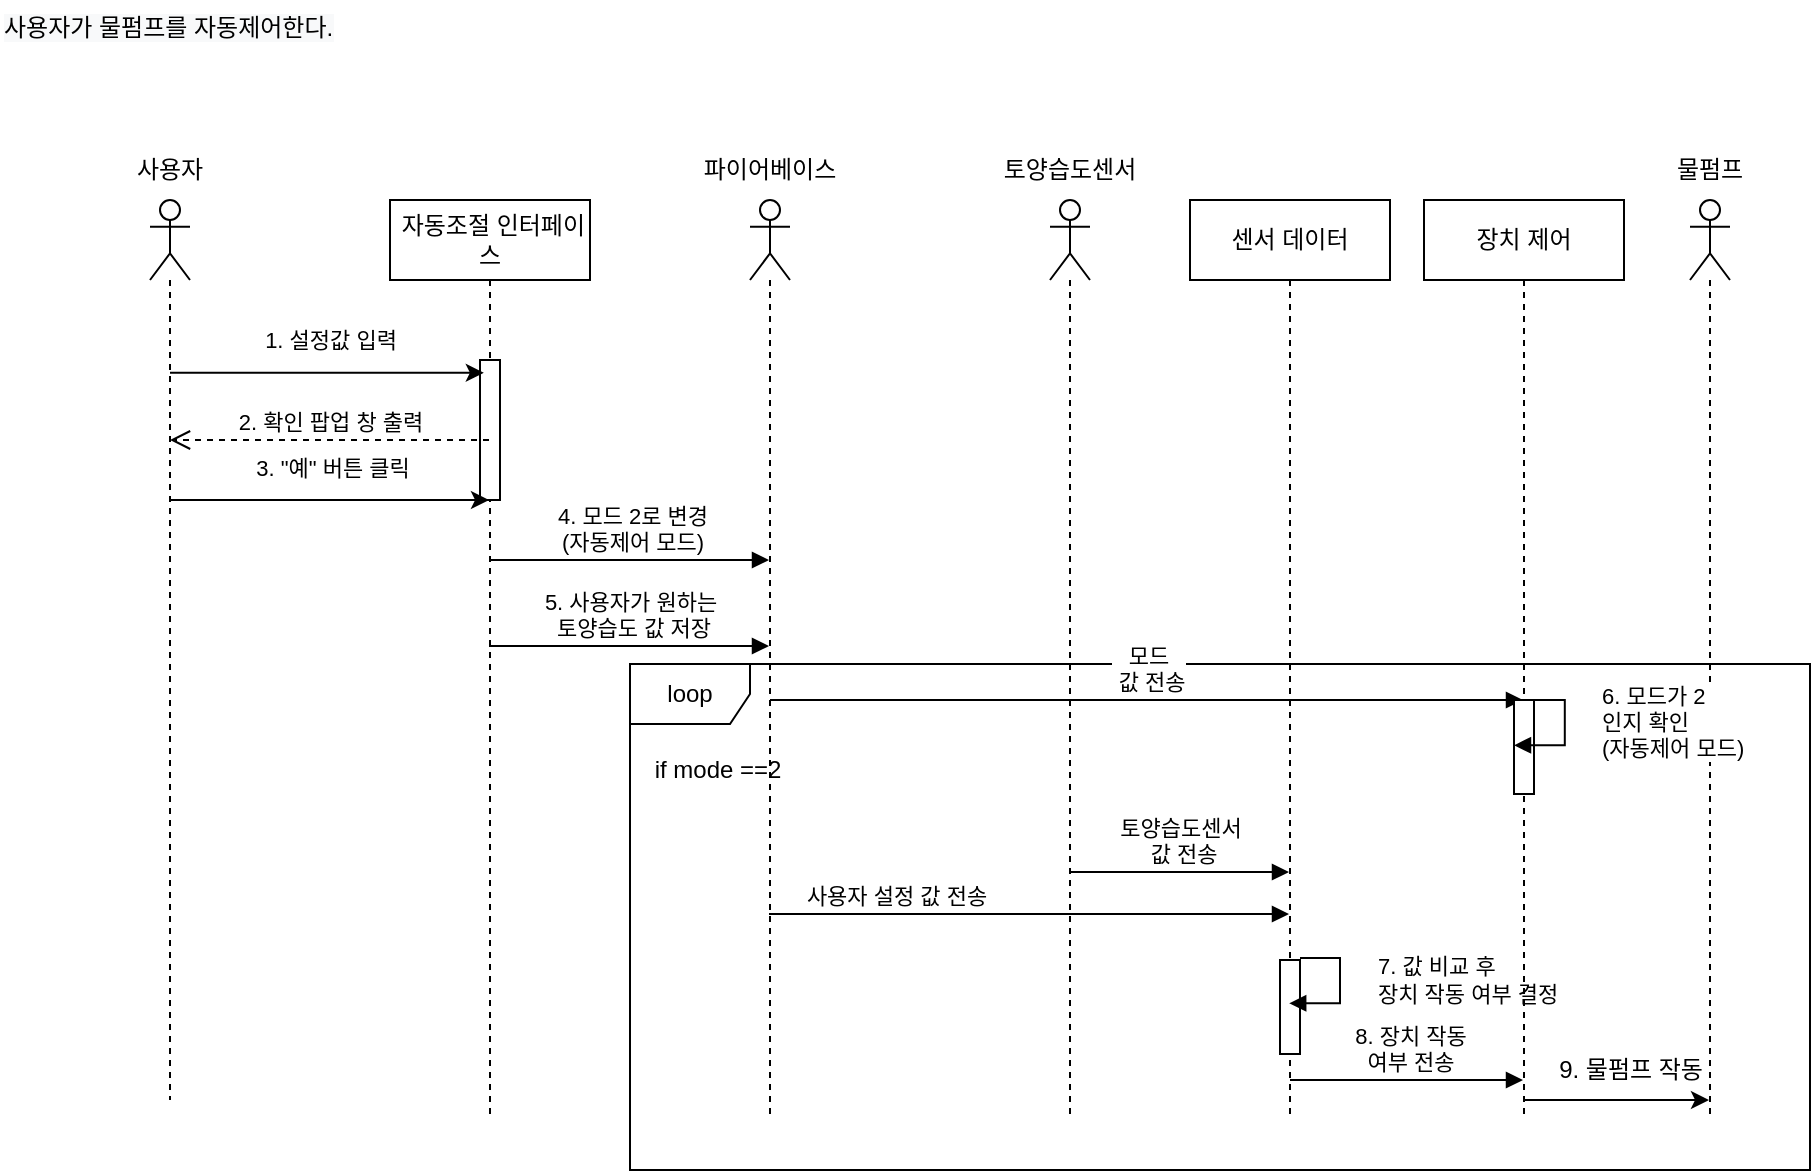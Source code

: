 <mxfile version="20.5.3" type="github">
  <diagram id="Z_jb_i1OUhFMdzfZDqN_" name="페이지-1">
    <mxGraphModel dx="1038" dy="571" grid="1" gridSize="10" guides="1" tooltips="1" connect="1" arrows="1" fold="1" page="1" pageScale="1" pageWidth="827" pageHeight="1169" math="0" shadow="0">
      <root>
        <mxCell id="0" />
        <mxCell id="1" parent="0" />
        <mxCell id="ybVhzSZ3yJq0IbKlZSbC-1" value="&lt;span style=&quot;color: rgb(0, 0, 0); font-family: Helvetica; font-size: 12px; font-style: normal; font-variant-ligatures: normal; font-variant-caps: normal; font-weight: 400; letter-spacing: normal; orphans: 2; text-align: center; text-indent: 0px; text-transform: none; widows: 2; word-spacing: 0px; -webkit-text-stroke-width: 0px; background-color: rgb(248, 249, 250); text-decoration-thickness: initial; text-decoration-style: initial; text-decoration-color: initial; float: none; display: inline !important;&quot;&gt;사용자가 물펌프를 자동제어한다.&lt;/span&gt;" style="text;whiteSpace=wrap;html=1;" parent="1" vertex="1">
          <mxGeometry x="15" width="260" height="40" as="geometry" />
        </mxCell>
        <mxCell id="ybVhzSZ3yJq0IbKlZSbC-16" value="loop" style="shape=umlFrame;whiteSpace=wrap;html=1;" parent="1" vertex="1">
          <mxGeometry x="330" y="332" width="590" height="253" as="geometry" />
        </mxCell>
        <mxCell id="ybVhzSZ3yJq0IbKlZSbC-7" value="&amp;nbsp;자동조절 인터페이스" style="shape=umlLifeline;perimeter=lifelinePerimeter;whiteSpace=wrap;html=1;container=1;collapsible=0;recursiveResize=0;outlineConnect=0;" parent="1" vertex="1">
          <mxGeometry x="210" y="100" width="100" height="460" as="geometry" />
        </mxCell>
        <mxCell id="ybVhzSZ3yJq0IbKlZSbC-27" value="" style="html=1;points=[];perimeter=orthogonalPerimeter;" parent="ybVhzSZ3yJq0IbKlZSbC-7" vertex="1">
          <mxGeometry x="45" y="80" width="10" height="70" as="geometry" />
        </mxCell>
        <mxCell id="ybVhzSZ3yJq0IbKlZSbC-10" value="센서 데이터" style="shape=umlLifeline;perimeter=lifelinePerimeter;whiteSpace=wrap;html=1;container=1;collapsible=0;recursiveResize=0;outlineConnect=0;" parent="1" vertex="1">
          <mxGeometry x="610" y="100" width="100" height="460" as="geometry" />
        </mxCell>
        <mxCell id="kuCBZX1RvtrEEPZ2ifss-1" value="" style="html=1;points=[];perimeter=orthogonalPerimeter;" parent="ybVhzSZ3yJq0IbKlZSbC-10" vertex="1">
          <mxGeometry x="45" y="380" width="10" height="47" as="geometry" />
        </mxCell>
        <mxCell id="kuCBZX1RvtrEEPZ2ifss-2" value="7. 값 비교 후&amp;nbsp;&lt;br&gt;장치 작동 여부 결정" style="edgeStyle=orthogonalEdgeStyle;html=1;align=left;spacingLeft=2;endArrow=block;rounded=0;entryX=0.96;entryY=1.022;entryDx=0;entryDy=0;entryPerimeter=0;" parent="ybVhzSZ3yJq0IbKlZSbC-10" edge="1">
          <mxGeometry x="-0.088" y="15" relative="1" as="geometry">
            <mxPoint x="55" y="379" as="sourcePoint" />
            <Array as="points">
              <mxPoint x="55" y="379" />
              <mxPoint x="75" y="379" />
              <mxPoint x="75" y="402" />
            </Array>
            <mxPoint as="offset" />
            <mxPoint x="49.6" y="401.64" as="targetPoint" />
          </mxGeometry>
        </mxCell>
        <mxCell id="ybVhzSZ3yJq0IbKlZSbC-12" value="5. 사용자가 원하는&lt;br&gt;&amp;nbsp;토양습도 값 저장" style="html=1;verticalAlign=bottom;endArrow=block;rounded=0;" parent="1" edge="1">
          <mxGeometry width="80" relative="1" as="geometry">
            <mxPoint x="259.5" y="323" as="sourcePoint" />
            <mxPoint x="399.5" y="323" as="targetPoint" />
            <Array as="points">
              <mxPoint x="350" y="323" />
            </Array>
          </mxGeometry>
        </mxCell>
        <mxCell id="ybVhzSZ3yJq0IbKlZSbC-13" value="토양습도센서&lt;br&gt;&amp;nbsp;값 전송" style="html=1;verticalAlign=bottom;endArrow=block;rounded=0;" parent="1" target="ybVhzSZ3yJq0IbKlZSbC-10" edge="1">
          <mxGeometry width="80" relative="1" as="geometry">
            <mxPoint x="549.5" y="436" as="sourcePoint" />
            <mxPoint x="729.5" y="436" as="targetPoint" />
            <Array as="points" />
          </mxGeometry>
        </mxCell>
        <mxCell id="ybVhzSZ3yJq0IbKlZSbC-15" value="사용자 설정 값 전송" style="html=1;verticalAlign=bottom;endArrow=block;rounded=0;" parent="1" target="ybVhzSZ3yJq0IbKlZSbC-10" edge="1">
          <mxGeometry x="-0.512" width="80" relative="1" as="geometry">
            <mxPoint x="399.5" y="457" as="sourcePoint" />
            <mxPoint x="729.5" y="457" as="targetPoint" />
            <Array as="points">
              <mxPoint x="577" y="457" />
            </Array>
            <mxPoint as="offset" />
          </mxGeometry>
        </mxCell>
        <mxCell id="7uDiEInkqKDjhfE1Xtkq-2" value="" style="shape=umlLifeline;participant=umlActor;perimeter=lifelinePerimeter;whiteSpace=wrap;html=1;container=1;collapsible=0;recursiveResize=0;verticalAlign=top;spacingTop=36;outlineConnect=0;" parent="1" vertex="1">
          <mxGeometry x="860" y="100" width="20" height="460" as="geometry" />
        </mxCell>
        <mxCell id="7uDiEInkqKDjhfE1Xtkq-3" value="" style="shape=umlLifeline;participant=umlActor;perimeter=lifelinePerimeter;whiteSpace=wrap;html=1;container=1;collapsible=0;recursiveResize=0;verticalAlign=top;spacingTop=36;outlineConnect=0;" parent="1" vertex="1">
          <mxGeometry x="390" y="100" width="20" height="460" as="geometry" />
        </mxCell>
        <mxCell id="7uDiEInkqKDjhfE1Xtkq-15" value="1. 설정값 입력" style="edgeStyle=orthogonalEdgeStyle;rounded=0;orthogonalLoop=1;jettySize=auto;html=1;entryX=0.191;entryY=0.091;entryDx=0;entryDy=0;entryPerimeter=0;" parent="1" source="7uDiEInkqKDjhfE1Xtkq-4" target="ybVhzSZ3yJq0IbKlZSbC-27" edge="1">
          <mxGeometry x="0.018" y="16" relative="1" as="geometry">
            <Array as="points">
              <mxPoint x="180" y="186" />
            </Array>
            <mxPoint as="offset" />
          </mxGeometry>
        </mxCell>
        <mxCell id="7uDiEInkqKDjhfE1Xtkq-4" value="" style="shape=umlLifeline;participant=umlActor;perimeter=lifelinePerimeter;whiteSpace=wrap;html=1;container=1;collapsible=0;recursiveResize=0;verticalAlign=top;spacingTop=36;outlineConnect=0;size=40;" parent="1" vertex="1">
          <mxGeometry x="90" y="100" width="20" height="450" as="geometry" />
        </mxCell>
        <mxCell id="7uDiEInkqKDjhfE1Xtkq-7" value="사용자" style="text;html=1;strokeColor=none;fillColor=none;align=center;verticalAlign=middle;whiteSpace=wrap;rounded=0;" parent="1" vertex="1">
          <mxGeometry x="70" y="70" width="60" height="30" as="geometry" />
        </mxCell>
        <mxCell id="7uDiEInkqKDjhfE1Xtkq-8" value="물펌프" style="text;html=1;strokeColor=none;fillColor=none;align=center;verticalAlign=middle;whiteSpace=wrap;rounded=0;" parent="1" vertex="1">
          <mxGeometry x="840" y="70" width="60" height="30" as="geometry" />
        </mxCell>
        <mxCell id="7uDiEInkqKDjhfE1Xtkq-9" value="파이어베이스" style="text;html=1;strokeColor=none;fillColor=none;align=center;verticalAlign=middle;whiteSpace=wrap;rounded=0;" parent="1" vertex="1">
          <mxGeometry x="355" y="70" width="90" height="30" as="geometry" />
        </mxCell>
        <mxCell id="7uDiEInkqKDjhfE1Xtkq-10" value="" style="endArrow=classic;html=1;rounded=0;" parent="1" source="r1OENSmGQwoKqkKIECa4-10" target="7uDiEInkqKDjhfE1Xtkq-2" edge="1">
          <mxGeometry width="50" height="50" relative="1" as="geometry">
            <mxPoint x="729.5" y="513" as="sourcePoint" />
            <mxPoint x="869.5" y="513" as="targetPoint" />
            <Array as="points">
              <mxPoint x="790" y="550" />
            </Array>
          </mxGeometry>
        </mxCell>
        <mxCell id="7uDiEInkqKDjhfE1Xtkq-13" value="" style="shape=umlLifeline;participant=umlActor;perimeter=lifelinePerimeter;whiteSpace=wrap;html=1;container=1;collapsible=0;recursiveResize=0;verticalAlign=top;spacingTop=36;outlineConnect=0;" parent="1" vertex="1">
          <mxGeometry x="540" y="100" width="20" height="460" as="geometry" />
        </mxCell>
        <mxCell id="7uDiEInkqKDjhfE1Xtkq-14" value="토양습도센서" style="text;html=1;strokeColor=none;fillColor=none;align=center;verticalAlign=middle;whiteSpace=wrap;rounded=0;" parent="1" vertex="1">
          <mxGeometry x="502" y="70" width="96" height="30" as="geometry" />
        </mxCell>
        <mxCell id="r1OENSmGQwoKqkKIECa4-1" value="9. 물펌프 작동" style="text;html=1;align=center;verticalAlign=middle;resizable=0;points=[];autosize=1;strokeColor=none;fillColor=none;" parent="1" vertex="1">
          <mxGeometry x="780" y="520" width="100" height="30" as="geometry" />
        </mxCell>
        <mxCell id="r1OENSmGQwoKqkKIECa4-2" value="if mode ==2" style="text;html=1;strokeColor=none;fillColor=none;align=center;verticalAlign=middle;whiteSpace=wrap;rounded=0;" parent="1" vertex="1">
          <mxGeometry x="334" y="370" width="80" height="30" as="geometry" />
        </mxCell>
        <mxCell id="r1OENSmGQwoKqkKIECa4-3" value="4. 모드 2로 변경&lt;br&gt;(자동제어 모드)" style="html=1;verticalAlign=bottom;endArrow=block;rounded=0;" parent="1" source="ybVhzSZ3yJq0IbKlZSbC-7" target="7uDiEInkqKDjhfE1Xtkq-3" edge="1">
          <mxGeometry x="0.007" width="80" relative="1" as="geometry">
            <mxPoint x="269.5" y="333" as="sourcePoint" />
            <mxPoint x="409.5" y="333" as="targetPoint" />
            <Array as="points">
              <mxPoint x="350" y="280" />
            </Array>
            <mxPoint x="1" as="offset" />
          </mxGeometry>
        </mxCell>
        <mxCell id="r1OENSmGQwoKqkKIECa4-4" value="2. 확인 팝업 창 출력" style="html=1;verticalAlign=bottom;endArrow=open;dashed=1;endSize=8;rounded=0;" parent="1" source="ybVhzSZ3yJq0IbKlZSbC-7" target="7uDiEInkqKDjhfE1Xtkq-4" edge="1">
          <mxGeometry relative="1" as="geometry">
            <mxPoint x="500" y="310" as="sourcePoint" />
            <mxPoint x="420" y="310" as="targetPoint" />
            <Array as="points">
              <mxPoint x="180" y="220" />
            </Array>
          </mxGeometry>
        </mxCell>
        <mxCell id="r1OENSmGQwoKqkKIECa4-5" value="3. &quot;예&quot; 버튼 클릭" style="edgeStyle=orthogonalEdgeStyle;rounded=0;orthogonalLoop=1;jettySize=auto;html=1;" parent="1" source="7uDiEInkqKDjhfE1Xtkq-4" target="ybVhzSZ3yJq0IbKlZSbC-7" edge="1">
          <mxGeometry x="0.018" y="16" relative="1" as="geometry">
            <Array as="points">
              <mxPoint x="190" y="250" />
              <mxPoint x="190" y="250" />
            </Array>
            <mxPoint x="109.5" y="196.4" as="sourcePoint" />
            <mxPoint x="266.91" y="196.37" as="targetPoint" />
            <mxPoint as="offset" />
          </mxGeometry>
        </mxCell>
        <mxCell id="r1OENSmGQwoKqkKIECa4-6" value="모드&lt;br&gt;&amp;nbsp;값 전송" style="html=1;verticalAlign=bottom;endArrow=block;rounded=0;" parent="1" source="7uDiEInkqKDjhfE1Xtkq-3" target="r1OENSmGQwoKqkKIECa4-10" edge="1">
          <mxGeometry width="80" relative="1" as="geometry">
            <mxPoint x="559.5" y="404" as="sourcePoint" />
            <mxPoint x="739.5" y="404" as="targetPoint" />
            <Array as="points">
              <mxPoint x="570" y="350" />
            </Array>
          </mxGeometry>
        </mxCell>
        <mxCell id="r1OENSmGQwoKqkKIECa4-10" value="장치 제어" style="shape=umlLifeline;perimeter=lifelinePerimeter;whiteSpace=wrap;html=1;container=1;collapsible=0;recursiveResize=0;outlineConnect=0;" parent="1" vertex="1">
          <mxGeometry x="727" y="100" width="100" height="460" as="geometry" />
        </mxCell>
        <mxCell id="r1OENSmGQwoKqkKIECa4-13" value="" style="html=1;points=[];perimeter=orthogonalPerimeter;" parent="r1OENSmGQwoKqkKIECa4-10" vertex="1">
          <mxGeometry x="45" y="250" width="10" height="47" as="geometry" />
        </mxCell>
        <mxCell id="r1OENSmGQwoKqkKIECa4-9" value="6. 모드가 2&lt;br&gt;인지 확인&lt;br&gt;(자동제어 모드)&lt;br&gt;" style="edgeStyle=orthogonalEdgeStyle;html=1;align=left;spacingLeft=2;endArrow=block;rounded=0;entryX=0.96;entryY=1.022;entryDx=0;entryDy=0;entryPerimeter=0;" parent="r1OENSmGQwoKqkKIECa4-10" edge="1">
          <mxGeometry x="-0.088" y="15" relative="1" as="geometry">
            <mxPoint x="50.4" y="250" as="sourcePoint" />
            <Array as="points">
              <mxPoint x="50.4" y="250" />
              <mxPoint x="70.4" y="250" />
              <mxPoint x="70.4" y="273" />
            </Array>
            <mxPoint as="offset" />
            <mxPoint x="45.0" y="272.64" as="targetPoint" />
          </mxGeometry>
        </mxCell>
        <mxCell id="r1OENSmGQwoKqkKIECa4-15" value="8. 장치 작동&lt;br&gt;여부 전송" style="html=1;verticalAlign=bottom;endArrow=block;rounded=0;" parent="1" source="ybVhzSZ3yJq0IbKlZSbC-10" target="r1OENSmGQwoKqkKIECa4-10" edge="1">
          <mxGeometry x="0.034" width="80" relative="1" as="geometry">
            <mxPoint x="560" y="360" as="sourcePoint" />
            <mxPoint x="640" y="360" as="targetPoint" />
            <Array as="points">
              <mxPoint x="720" y="540" />
            </Array>
            <mxPoint as="offset" />
          </mxGeometry>
        </mxCell>
      </root>
    </mxGraphModel>
  </diagram>
</mxfile>
